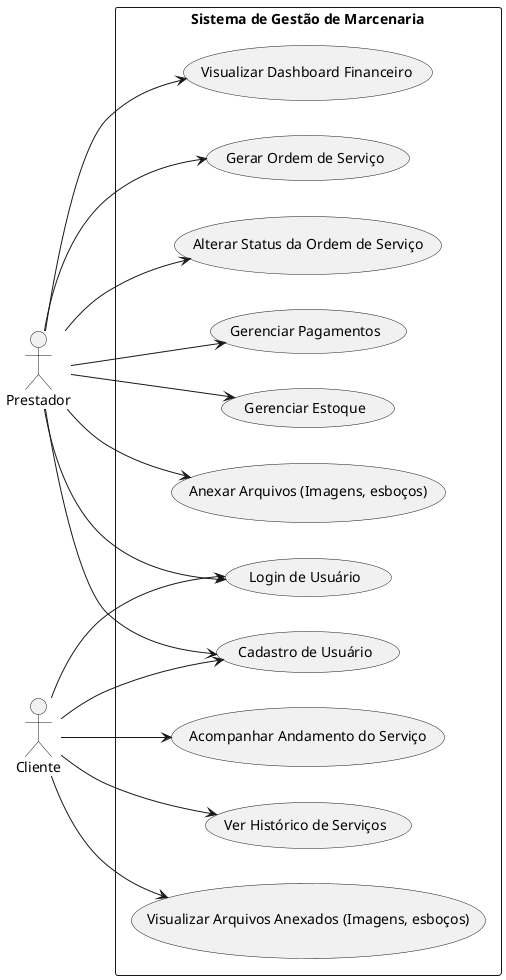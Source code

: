 @startuml
left to right direction
skinparam packageStyle rectangle

actor Prestador
actor Cliente

package "Sistema de Gestão de Marcenaria" {
  
  usecase "Cadastro de Usuário" as UC01
  usecase "Login de Usuário" as UC02
  usecase "Gerar Ordem de Serviço" as UC03
  usecase "Alterar Status da Ordem de Serviço" as UC04
  usecase "Gerenciar Pagamentos" as UC05
  usecase "Gerenciar Estoque" as UC06
  usecase "Anexar Arquivos (Imagens, esboços)" as UC07
  usecase "Acompanhar Andamento do Serviço" as UC08
  usecase "Ver Histórico de Serviços" as UC09
  usecase "Visualizar Dashboard Financeiro" as UC10
  usecase "Visualizar Arquivos Anexados (Imagens, esboços)" as UC11
}

Prestador --> UC01
Prestador --> UC02
Prestador --> UC03
Prestador --> UC04
Prestador --> UC05
Prestador --> UC06
Prestador --> UC07
Prestador --> UC10


Cliente --> UC01
Cliente --> UC02
Cliente --> UC08
Cliente --> UC09
Cliente --> UC11

@enduml
